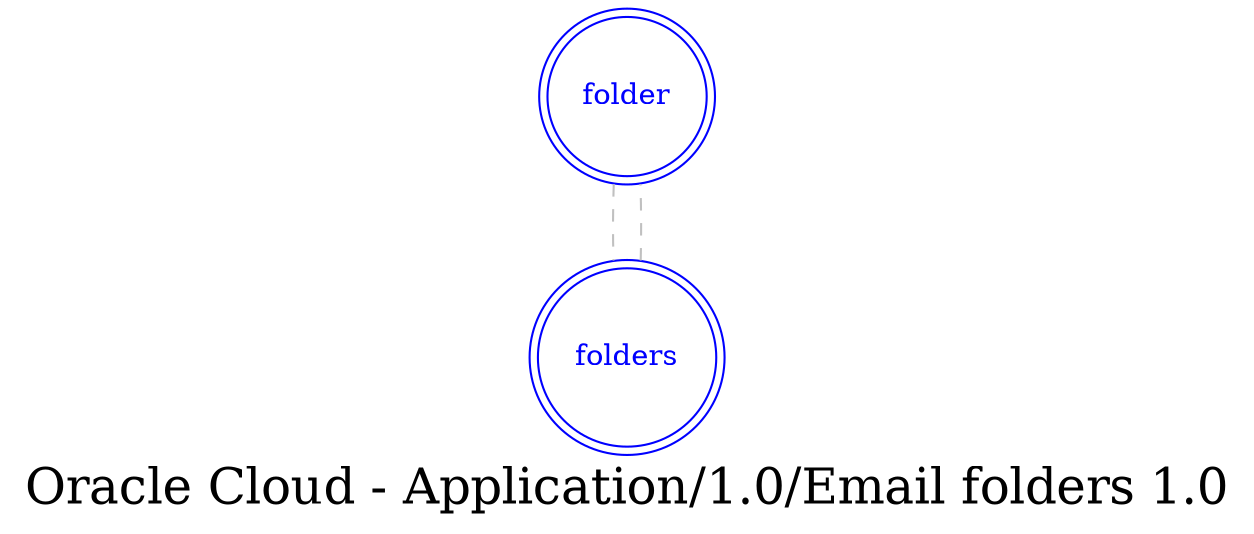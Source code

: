 digraph LexiconGraph {
graph[label="Oracle Cloud - Application/1.0/Email folders 1.0", fontsize=24]
splines=true
"folder" [color=blue, fontcolor=blue, shape=doublecircle]
"folders" [color=blue, fontcolor=blue, shape=doublecircle]
"folders" -> "folder" [color=grey, fontcolor=grey, arrowhead=none, arrowtail=none, style=dashed]
"folder" -> "folders" [color=grey, fontcolor=grey, arrowhead=none, arrowtail=none, style=dashed]
}
